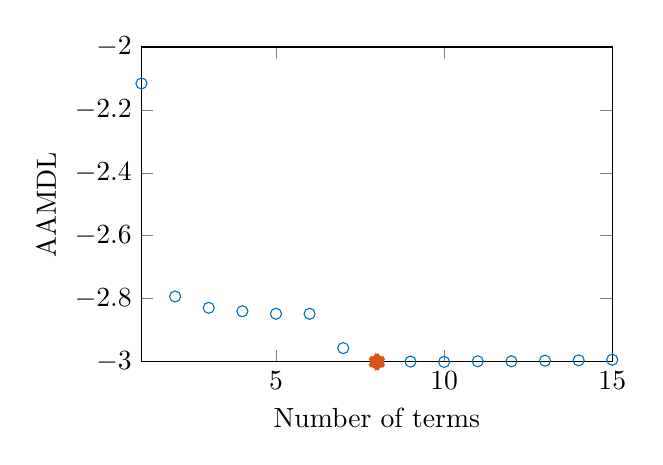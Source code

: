 % This file was created by matlab2tikz.
% Minimal pgfplots version: 1.3
%
\definecolor{mycolor1}{rgb}{0.0,0.447,0.741}%
\definecolor{mycolor2}{rgb}{0.85,0.325,0.098}%
%
\begin{tikzpicture}

\begin{axis}[%
width=5.979cm,
height=4cm,
at={(0cm,0cm)},
scale only axis,
xmin=1,
xmax=15,
xlabel={Number of terms},
ymin=-3.001,
ymax=-2,
ylabel={AAMDL},
legend style={legend cell align=left,align=left,draw=white!15!black}
]
\addplot [color=mycolor1,only marks,mark=o,mark options={solid},forget plot]
  table[row sep=crcr]{%
1	-2.116\\
2	-2.793\\
3	-2.829\\
4	-2.84\\
5	-2.848\\
6	-2.848\\
7	-2.957\\
8	-3.001\\
9	-3.0\\
10	-3.001\\
11	-2.999\\
12	-2.999\\
13	-2.997\\
14	-2.996\\
15	-2.994\\
};
\addplot [color=mycolor2,line width=5.0pt,only marks,mark=asterisk,mark options={solid},forget plot]
  table[row sep=crcr]{%
8	-3.001\\
};\label{tikz:nterms}
\end{axis}
\end{tikzpicture}%